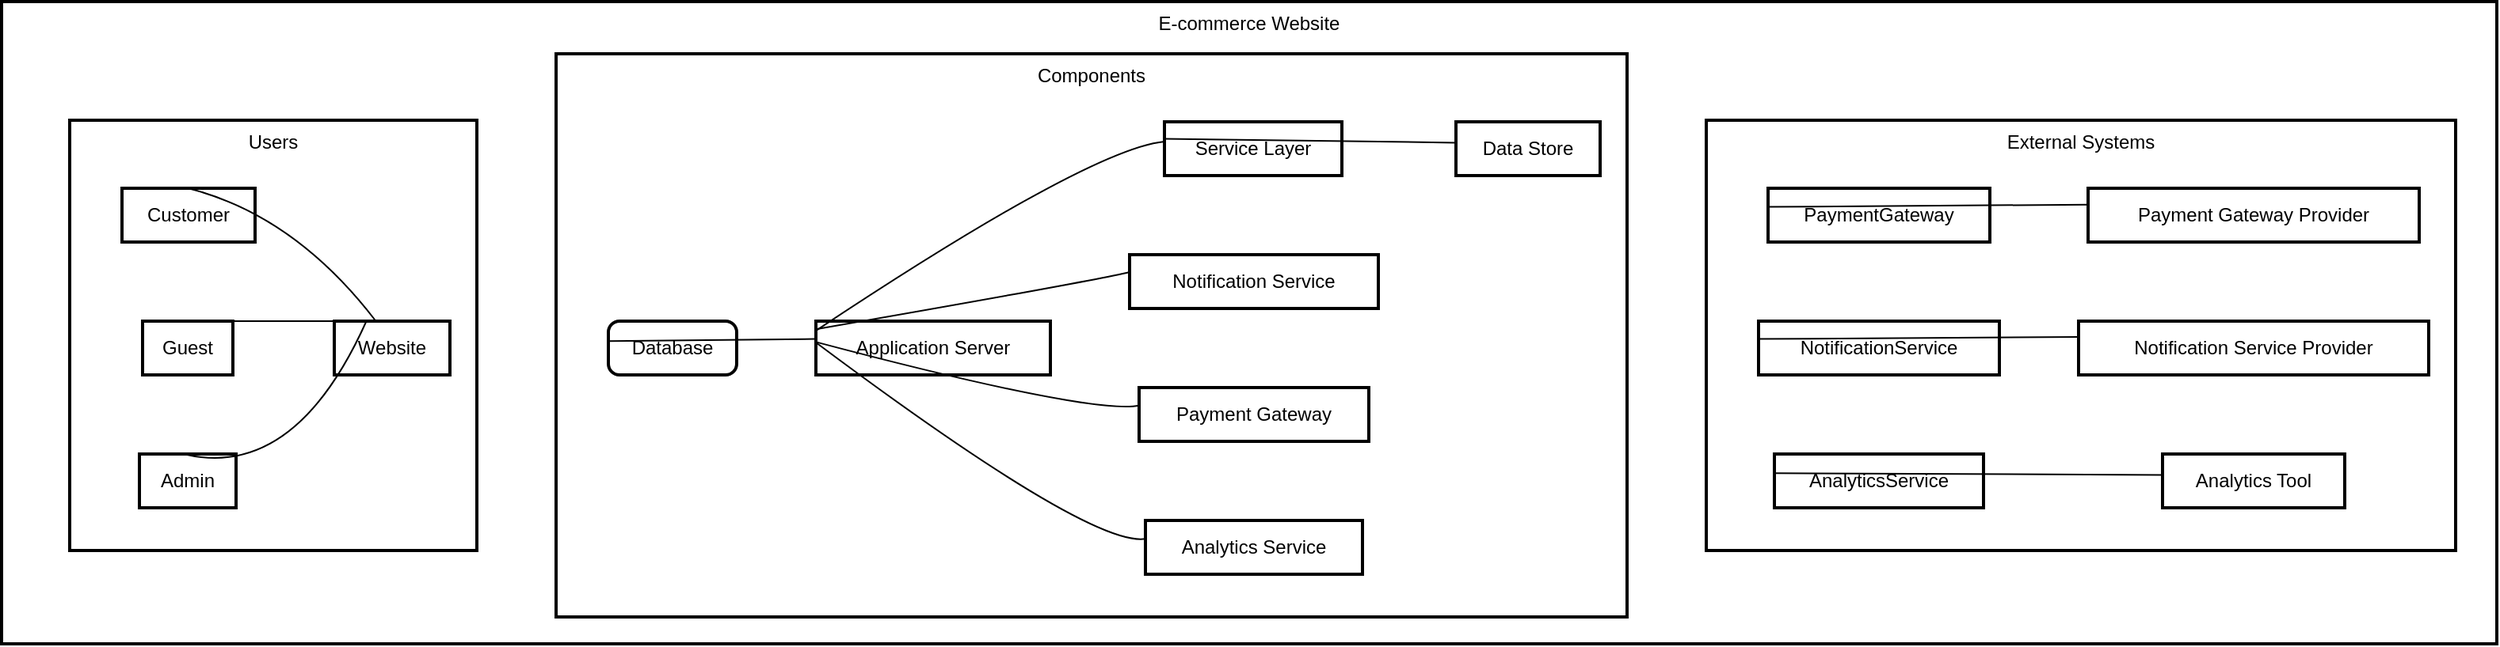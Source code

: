 <mxfile version="24.7.1" type="github">
  <diagram name="Page-1" id="YrfRDsz6BIIXrySJnLpR">
    <mxGraphModel>
      <root>
        <mxCell id="0" />
        <mxCell id="1" parent="0" />
        <mxCell id="2" value="E-commerce Website" style="whiteSpace=wrap;strokeWidth=2;verticalAlign=top;" vertex="1" parent="1">
          <mxGeometry width="1575" height="406" as="geometry" />
        </mxCell>
        <mxCell id="3" value="Users" style="whiteSpace=wrap;strokeWidth=2;verticalAlign=top;" vertex="1" parent="2">
          <mxGeometry x="43" y="75" width="257" height="272" as="geometry" />
        </mxCell>
        <mxCell id="4" value="Website" style="whiteSpace=wrap;strokeWidth=2;" vertex="1" parent="3">
          <mxGeometry x="167" y="127" width="73" height="34" as="geometry" />
        </mxCell>
        <mxCell id="5" value="Customer" style="whiteSpace=wrap;strokeWidth=2;" vertex="1" parent="3">
          <mxGeometry x="33" y="43" width="84" height="34" as="geometry" />
        </mxCell>
        <mxCell id="6" value="Guest" style="whiteSpace=wrap;strokeWidth=2;" vertex="1" parent="3">
          <mxGeometry x="46" y="127" width="57" height="34" as="geometry" />
        </mxCell>
        <mxCell id="7" value="Admin" style="whiteSpace=wrap;strokeWidth=2;" vertex="1" parent="3">
          <mxGeometry x="44" y="211" width="61" height="34" as="geometry" />
        </mxCell>
        <mxCell id="8" value="" style="curved=1;startArrow=none;endArrow=none;exitX=0.48;exitY=-1.71;entryX=-0.26;entryY=-2.21;" edge="1" parent="3" source="5" target="4">
          <mxGeometry relative="1" as="geometry">
            <Array as="points">
              <mxPoint x="142" y="60" />
            </Array>
          </mxGeometry>
        </mxCell>
        <mxCell id="9" value="" style="curved=1;startArrow=none;endArrow=none;exitX=0.25;exitY=-1.71;entryX=-0.59;entryY=-1.71;" edge="1" parent="3" source="6" target="4">
          <mxGeometry relative="1" as="geometry">
            <Array as="points" />
          </mxGeometry>
        </mxCell>
        <mxCell id="10" value="" style="curved=1;startArrow=none;endArrow=none;exitX=0.3;exitY=-1.71;entryX=-0.26;entryY=-1.21;" edge="1" parent="3" source="7" target="4">
          <mxGeometry relative="1" as="geometry">
            <Array as="points">
              <mxPoint x="142" y="228" />
            </Array>
          </mxGeometry>
        </mxCell>
        <mxCell id="11" value="Components" style="whiteSpace=wrap;strokeWidth=2;verticalAlign=top;" vertex="1" parent="2">
          <mxGeometry x="350" y="33" width="676" height="356" as="geometry" />
        </mxCell>
        <mxCell id="12" value="Application Server" style="whiteSpace=wrap;strokeWidth=2;" vertex="1" parent="11">
          <mxGeometry x="164" y="169" width="148" height="34" as="geometry" />
        </mxCell>
        <mxCell id="13" value="Database" style="rounded=1;absoluteArcSize=1;arcSize=14;whiteSpace=wrap;strokeWidth=2;" vertex="1" parent="11">
          <mxGeometry x="33" y="169" width="81" height="34" as="geometry" />
        </mxCell>
        <mxCell id="14" value="Service Layer" style="whiteSpace=wrap;strokeWidth=2;" vertex="1" parent="11">
          <mxGeometry x="384" y="43" width="112" height="34" as="geometry" />
        </mxCell>
        <mxCell id="15" value="Data Store" style="whiteSpace=wrap;strokeWidth=2;" vertex="1" parent="11">
          <mxGeometry x="568" y="43" width="91" height="34" as="geometry" />
        </mxCell>
        <mxCell id="16" value="Notification Service" style="whiteSpace=wrap;strokeWidth=2;" vertex="1" parent="11">
          <mxGeometry x="362" y="127" width="157" height="34" as="geometry" />
        </mxCell>
        <mxCell id="17" value="Payment Gateway" style="whiteSpace=wrap;strokeWidth=2;" vertex="1" parent="11">
          <mxGeometry x="368" y="211" width="145" height="34" as="geometry" />
        </mxCell>
        <mxCell id="18" value="Analytics Service" style="whiteSpace=wrap;strokeWidth=2;" vertex="1" parent="11">
          <mxGeometry x="372" y="295" width="137" height="34" as="geometry" />
        </mxCell>
        <mxCell id="19" value="" style="curved=1;startArrow=none;endArrow=none;exitX=-3.32;exitY=-0.47;entryX=-2.37;entryY=-0.47;" edge="1" parent="11" source="13" target="12">
          <mxGeometry relative="1" as="geometry">
            <Array as="points" />
          </mxGeometry>
        </mxCell>
        <mxCell id="20" value="" style="curved=1;startArrow=none;endArrow=none;exitX=-1.78;exitY=-0.97;entryX=-3.12;entryY=-0.47;" edge="1" parent="11" source="12" target="14">
          <mxGeometry relative="1" as="geometry">
            <Array as="points">
              <mxPoint x="337" y="60" />
            </Array>
          </mxGeometry>
        </mxCell>
        <mxCell id="21" value="" style="curved=1;startArrow=none;endArrow=none;exitX=-2.13;exitY=-0.47;entryX=-3.84;entryY=-0.47;" edge="1" parent="11" source="14" target="15">
          <mxGeometry relative="1" as="geometry">
            <Array as="points" />
          </mxGeometry>
        </mxCell>
        <mxCell id="22" value="" style="curved=1;startArrow=none;endArrow=none;exitX=-1.6;exitY=-0.97;entryX=-2.23;entryY=-0.47;" edge="1" parent="11" source="12" target="16">
          <mxGeometry relative="1" as="geometry">
            <Array as="points">
              <mxPoint x="337" y="144" />
            </Array>
          </mxGeometry>
        </mxCell>
        <mxCell id="23" value="" style="curved=1;startArrow=none;endArrow=none;exitX=-1.6;exitY=0.03;entryX=-2.42;entryY=-0.47;" edge="1" parent="11" source="12" target="17">
          <mxGeometry relative="1" as="geometry">
            <Array as="points">
              <mxPoint x="337" y="228" />
            </Array>
          </mxGeometry>
        </mxCell>
        <mxCell id="24" value="" style="curved=1;startArrow=none;endArrow=none;exitX=-1.78;exitY=0.03;entryX=-2.56;entryY=-0.47;" edge="1" parent="11" source="12" target="18">
          <mxGeometry relative="1" as="geometry">
            <Array as="points">
              <mxPoint x="337" y="312" />
            </Array>
          </mxGeometry>
        </mxCell>
        <mxCell id="25" value="External Systems" style="whiteSpace=wrap;strokeWidth=2;verticalAlign=top;" vertex="1" parent="2">
          <mxGeometry x="1076" y="75" width="473" height="272" as="geometry" />
        </mxCell>
        <mxCell id="26" value="Payment Gateway Provider" style="whiteSpace=wrap;strokeWidth=2;" vertex="1" parent="25">
          <mxGeometry x="241" y="43" width="209" height="34" as="geometry" />
        </mxCell>
        <mxCell id="27" value="PaymentGateway" style="whiteSpace=wrap;strokeWidth=2;" vertex="1" parent="25">
          <mxGeometry x="39" y="43" width="140" height="34" as="geometry" />
        </mxCell>
        <mxCell id="28" value="NotificationService" style="whiteSpace=wrap;strokeWidth=2;" vertex="1" parent="25">
          <mxGeometry x="33" y="127" width="152" height="34" as="geometry" />
        </mxCell>
        <mxCell id="29" value="Notification Service Provider" style="whiteSpace=wrap;strokeWidth=2;" vertex="1" parent="25">
          <mxGeometry x="235" y="127" width="221" height="34" as="geometry" />
        </mxCell>
        <mxCell id="30" value="AnalyticsService" style="whiteSpace=wrap;strokeWidth=2;" vertex="1" parent="25">
          <mxGeometry x="43" y="211" width="132" height="34" as="geometry" />
        </mxCell>
        <mxCell id="31" value="Analytics Tool" style="whiteSpace=wrap;strokeWidth=2;" vertex="1" parent="25">
          <mxGeometry x="288" y="211" width="115" height="34" as="geometry" />
        </mxCell>
        <mxCell id="32" value="" style="curved=1;startArrow=none;endArrow=none;exitX=-6.69;exitY=-1.71;entryX=-5.15;entryY=-1.71;" edge="1" parent="25" source="27" target="26">
          <mxGeometry relative="1" as="geometry">
            <Array as="points" />
          </mxGeometry>
        </mxCell>
        <mxCell id="33" value="" style="curved=1;startArrow=none;endArrow=none;exitX=-6.08;exitY=-1.71;entryX=-4.87;entryY=-1.71;" edge="1" parent="25" source="28" target="29">
          <mxGeometry relative="1" as="geometry">
            <Array as="points" />
          </mxGeometry>
        </mxCell>
        <mxCell id="34" value="" style="curved=1;startArrow=none;endArrow=none;exitX=-7.15;exitY=-1.71;entryX=-9.36;entryY=-1.71;" edge="1" parent="25" source="30" target="31">
          <mxGeometry relative="1" as="geometry">
            <Array as="points" />
          </mxGeometry>
        </mxCell>
      </root>
    </mxGraphModel>
  </diagram>
</mxfile>
